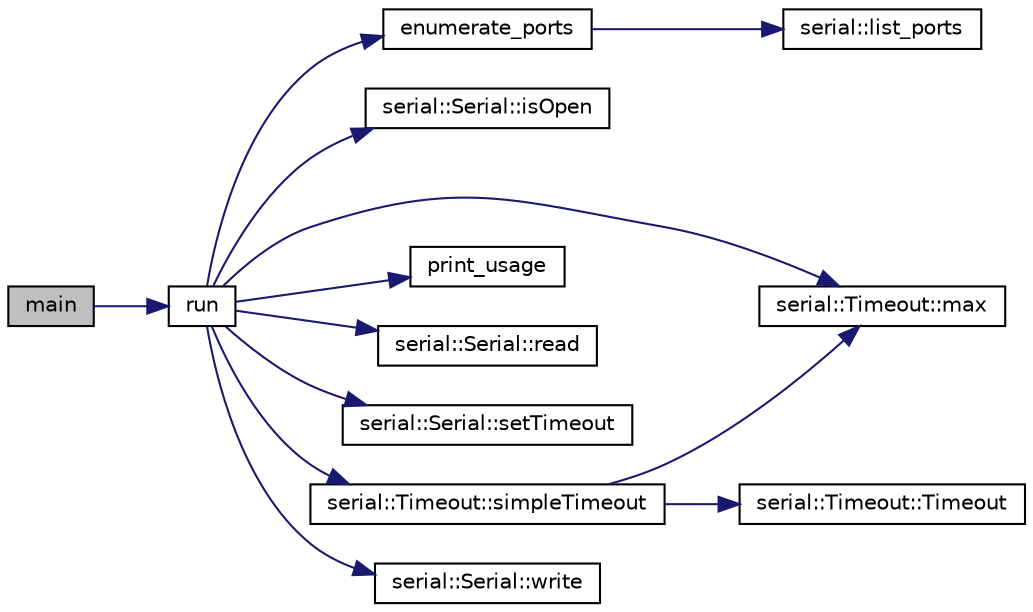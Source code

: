 digraph "main"
{
 // LATEX_PDF_SIZE
  edge [fontname="Helvetica",fontsize="10",labelfontname="Helvetica",labelfontsize="10"];
  node [fontname="Helvetica",fontsize="10",shape=record];
  rankdir="LR";
  Node1 [label="main",height=0.2,width=0.4,color="black", fillcolor="grey75", style="filled", fontcolor="black",tooltip=" "];
  Node1 -> Node2 [color="midnightblue",fontsize="10",style="solid",fontname="Helvetica"];
  Node2 [label="run",height=0.2,width=0.4,color="black", fillcolor="white", style="filled",URL="$serial__example_8cc.html#ac1f545534cdaab9094198a5dc2c2a79f",tooltip=" "];
  Node2 -> Node3 [color="midnightblue",fontsize="10",style="solid",fontname="Helvetica"];
  Node3 [label="enumerate_ports",height=0.2,width=0.4,color="black", fillcolor="white", style="filled",URL="$serial__example_8cc.html#a996e0d351ea6c804947e9533581765ea",tooltip=" "];
  Node3 -> Node4 [color="midnightblue",fontsize="10",style="solid",fontname="Helvetica"];
  Node4 [label="serial::list_ports",height=0.2,width=0.4,color="black", fillcolor="white", style="filled",URL="$namespaceserial.html#a8fa048a9e4663d6d6b474c1830491a57",tooltip=" "];
  Node2 -> Node5 [color="midnightblue",fontsize="10",style="solid",fontname="Helvetica"];
  Node5 [label="serial::Serial::isOpen",height=0.2,width=0.4,color="black", fillcolor="white", style="filled",URL="$classserial_1_1_serial.html#a5b4069da8ec84ee4331d0690b325d08d",tooltip=" "];
  Node2 -> Node6 [color="midnightblue",fontsize="10",style="solid",fontname="Helvetica"];
  Node6 [label="serial::Timeout::max",height=0.2,width=0.4,color="black", fillcolor="white", style="filled",URL="$structserial_1_1_timeout.html#adc68e33d2f94bfa33ba1062c363b9151",tooltip=" "];
  Node2 -> Node7 [color="midnightblue",fontsize="10",style="solid",fontname="Helvetica"];
  Node7 [label="print_usage",height=0.2,width=0.4,color="black", fillcolor="white", style="filled",URL="$serial__example_8cc.html#ae5ad5cbeccaedc03a48d3c7eaa803e79",tooltip=" "];
  Node2 -> Node8 [color="midnightblue",fontsize="10",style="solid",fontname="Helvetica"];
  Node8 [label="serial::Serial::read",height=0.2,width=0.4,color="black", fillcolor="white", style="filled",URL="$classserial_1_1_serial.html#a0261dbfb9361784ecb3eee98b85fa103",tooltip=" "];
  Node2 -> Node9 [color="midnightblue",fontsize="10",style="solid",fontname="Helvetica"];
  Node9 [label="serial::Serial::setTimeout",height=0.2,width=0.4,color="black", fillcolor="white", style="filled",URL="$classserial_1_1_serial.html#a497b905c94fb42d5e50154404057a00f",tooltip=" "];
  Node2 -> Node10 [color="midnightblue",fontsize="10",style="solid",fontname="Helvetica"];
  Node10 [label="serial::Timeout::simpleTimeout",height=0.2,width=0.4,color="black", fillcolor="white", style="filled",URL="$structserial_1_1_timeout.html#aa4fbd72e16f47c9aea9fb3c32ca17828",tooltip=" "];
  Node10 -> Node6 [color="midnightblue",fontsize="10",style="solid",fontname="Helvetica"];
  Node10 -> Node11 [color="midnightblue",fontsize="10",style="solid",fontname="Helvetica"];
  Node11 [label="serial::Timeout::Timeout",height=0.2,width=0.4,color="black", fillcolor="white", style="filled",URL="$structserial_1_1_timeout.html#a1a454b17f5d653b8e1b04b3ec2fead59",tooltip=" "];
  Node2 -> Node12 [color="midnightblue",fontsize="10",style="solid",fontname="Helvetica"];
  Node12 [label="serial::Serial::write",height=0.2,width=0.4,color="black", fillcolor="white", style="filled",URL="$classserial_1_1_serial.html#aa020880cdff3a370ddc574f594379c3c",tooltip=" "];
}
